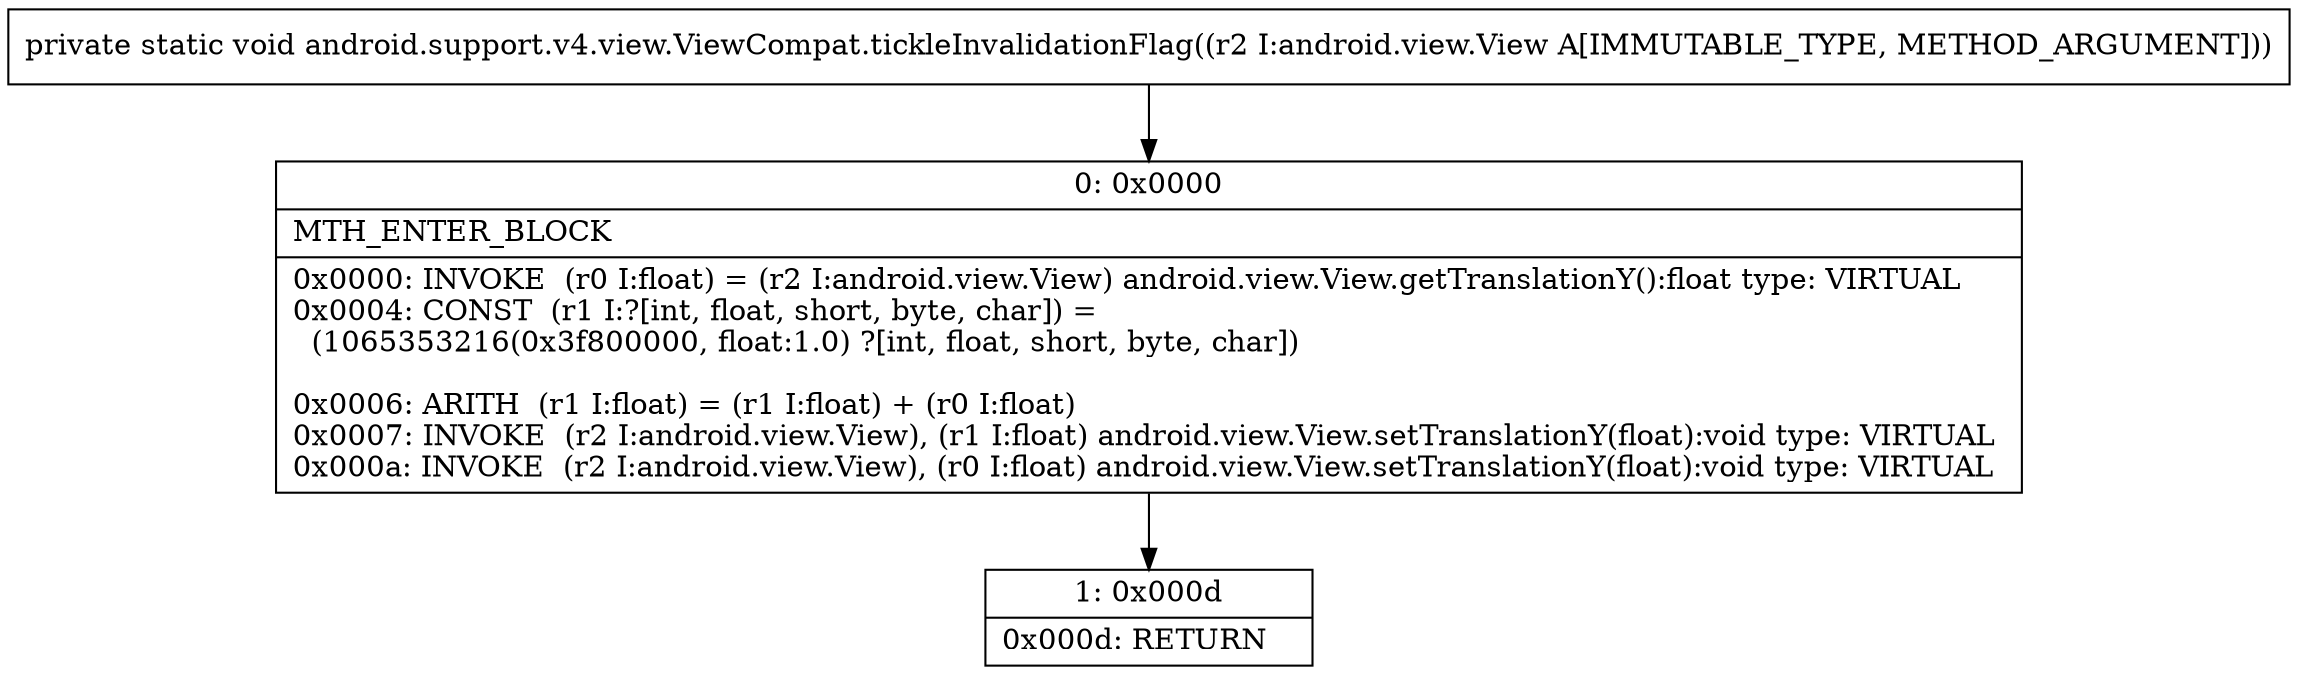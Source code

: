 digraph "CFG forandroid.support.v4.view.ViewCompat.tickleInvalidationFlag(Landroid\/view\/View;)V" {
Node_0 [shape=record,label="{0\:\ 0x0000|MTH_ENTER_BLOCK\l|0x0000: INVOKE  (r0 I:float) = (r2 I:android.view.View) android.view.View.getTranslationY():float type: VIRTUAL \l0x0004: CONST  (r1 I:?[int, float, short, byte, char]) = \l  (1065353216(0x3f800000, float:1.0) ?[int, float, short, byte, char])\l \l0x0006: ARITH  (r1 I:float) = (r1 I:float) + (r0 I:float) \l0x0007: INVOKE  (r2 I:android.view.View), (r1 I:float) android.view.View.setTranslationY(float):void type: VIRTUAL \l0x000a: INVOKE  (r2 I:android.view.View), (r0 I:float) android.view.View.setTranslationY(float):void type: VIRTUAL \l}"];
Node_1 [shape=record,label="{1\:\ 0x000d|0x000d: RETURN   \l}"];
MethodNode[shape=record,label="{private static void android.support.v4.view.ViewCompat.tickleInvalidationFlag((r2 I:android.view.View A[IMMUTABLE_TYPE, METHOD_ARGUMENT])) }"];
MethodNode -> Node_0;
Node_0 -> Node_1;
}

